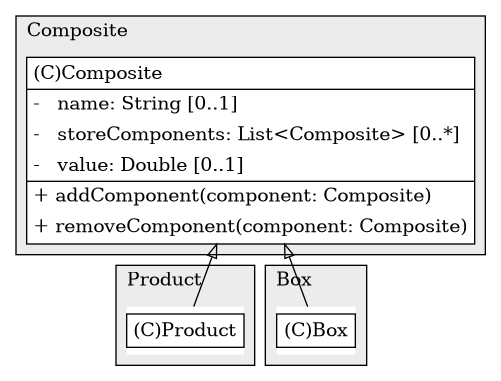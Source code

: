 @startuml

/' diagram meta data start
config=StructureConfiguration;
{
  "projectClassification": {
    "searchMode": "OpenProject", // OpenProject, AllProjects
    "includedProjects": "",
    "pathEndKeywords": "*.impl",
    "isClientPath": "",
    "isClientName": "",
    "isTestPath": "",
    "isTestName": "",
    "isMappingPath": "",
    "isMappingName": "",
    "isDataAccessPath": "",
    "isDataAccessName": "",
    "isDataStructurePath": "",
    "isDataStructureName": "",
    "isInterfaceStructuresPath": "",
    "isInterfaceStructuresName": "",
    "isEntryPointPath": "",
    "isEntryPointName": "",
    "treatFinalFieldsAsMandatory": false
  },
  "graphRestriction": {
    "classPackageExcludeFilter": "",
    "classPackageIncludeFilter": "",
    "classNameExcludeFilter": "",
    "classNameIncludeFilter": "",
    "methodNameExcludeFilter": "",
    "methodNameIncludeFilter": "",
    "removeByInheritance": "", // inheritance/annotation based filtering is done in a second step
    "removeByAnnotation": "",
    "removeByClassPackage": "", // cleanup the graph after inheritance/annotation based filtering is done
    "removeByClassName": "",
    "cutMappings": false,
    "cutEnum": true,
    "cutTests": true,
    "cutClient": true,
    "cutDataAccess": false,
    "cutInterfaceStructures": false,
    "cutDataStructures": false,
    "cutGetterAndSetter": true,
    "cutConstructors": true
  },
  "graphTraversal": {
    "forwardDepth": 6,
    "backwardDepth": 6,
    "classPackageExcludeFilter": "",
    "classPackageIncludeFilter": "",
    "classNameExcludeFilter": "",
    "classNameIncludeFilter": "",
    "methodNameExcludeFilter": "",
    "methodNameIncludeFilter": "",
    "hideMappings": false,
    "hideDataStructures": false,
    "hidePrivateMethods": true,
    "hideInterfaceCalls": true, // indirection: implementation -> interface (is hidden) -> implementation
    "onlyShowApplicationEntryPoints": false, // root node is included
    "useMethodCallsForStructureDiagram": "ForwardOnly" // ForwardOnly, BothDirections, No
  },
  "details": {
    "aggregation": "GroupByClass", // ByClass, GroupByClass, None
    "showClassGenericTypes": true,
    "showMethods": true,
    "showMethodParameterNames": true,
    "showMethodParameterTypes": true,
    "showMethodReturnType": true,
    "showPackageLevels": 2,
    "showDetailedClassStructure": true
  },
  "rootClass": "Box",
  "extensionCallbackMethod": "" // qualified.class.name#methodName - signature: public static String method(String)
}
diagram meta data end '/



digraph g {
    rankdir="TB"
    splines=polyline
    

'nodes 
subgraph cluster_1355179215 { 
   	label=Product
	labeljust=l
	fillcolor="#ececec"
	style=filled
   
   Product1355179215[
	label=<<TABLE BORDER="1" CELLBORDER="0" CELLPADDING="4" CELLSPACING="0">
<TR><TD ALIGN="LEFT" >(C)Product</TD></TR>
</TABLE>>
	style=filled
	margin=0
	shape=plaintext
	fillcolor="#FFFFFF"
];
} 

subgraph cluster_604213863 { 
   	label=Composite
	labeljust=l
	fillcolor="#ececec"
	style=filled
   
   Composite604213863[
	label=<<TABLE BORDER="1" CELLBORDER="0" CELLPADDING="4" CELLSPACING="0">
<TR><TD ALIGN="LEFT" >(C)Composite</TD></TR>
<HR/>
<TR><TD ALIGN="LEFT" >-   name: String [0..1]</TD></TR>
<TR><TD ALIGN="LEFT" >-   storeComponents: List&lt;Composite&gt; [0..*]</TD></TR>
<TR><TD ALIGN="LEFT" >-   value: Double [0..1]</TD></TR>
<HR/>
<TR><TD ALIGN="LEFT" >+ addComponent(component: Composite)</TD></TR>
<TR><TD ALIGN="LEFT" >+ removeComponent(component: Composite)</TD></TR>
</TABLE>>
	style=filled
	margin=0
	shape=plaintext
	fillcolor="#FFFFFF"
];
} 

subgraph cluster_66987 { 
   	label=Box
	labeljust=l
	fillcolor="#ececec"
	style=filled
   
   Box66987[
	label=<<TABLE BORDER="1" CELLBORDER="0" CELLPADDING="4" CELLSPACING="0">
<TR><TD ALIGN="LEFT" >(C)Box</TD></TR>
</TABLE>>
	style=filled
	margin=0
	shape=plaintext
	fillcolor="#FFFFFF"
];
} 

'edges    
Composite604213863 -> Box66987[arrowhead=none, arrowtail=empty, dir=both];
Composite604213863 -> Product1355179215[arrowhead=none, arrowtail=empty, dir=both];
    
}
@enduml